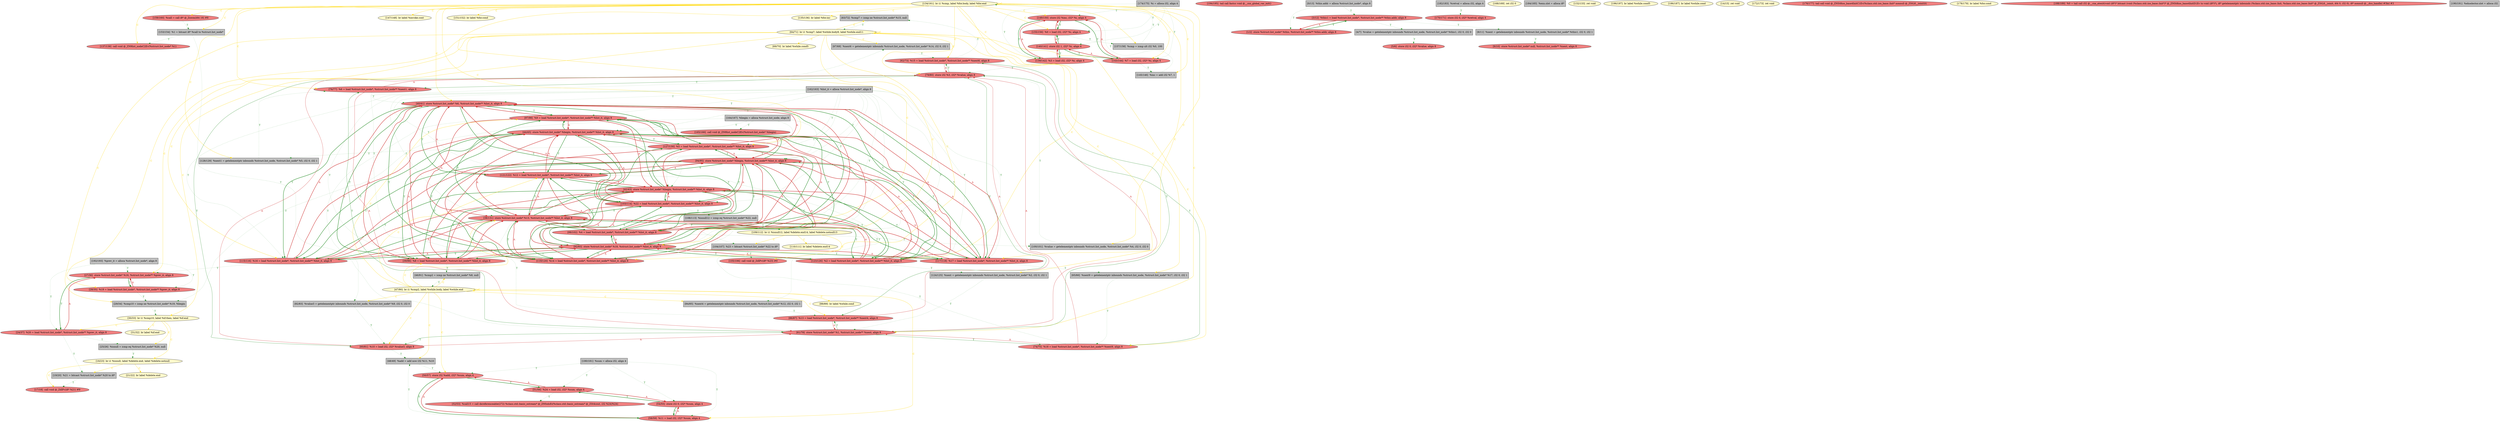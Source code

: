 
digraph G {


node856 [fillcolor=grey,label="[63/72]  %cmp7 = icmp ne %struct.list_node* %15, null",shape=rectangle,style=filled ]
node854 [fillcolor=lemonchiffon,label="[21/22]  br label %delete.end",shape=ellipse,style=filled ]
node852 [fillcolor=lemonchiffon,label="[147/148]  br label %invoke.cont",shape=ellipse,style=filled ]
node849 [fillcolor=grey,label="[25/26]  %isnull = icmp eq %struct.list_node* %20, null",shape=rectangle,style=filled ]
node848 [fillcolor=lightcoral,label="[40/41]  store %struct.list_node* %6, %struct.list_node** %list_it, align 8",shape=ellipse,style=filled ]
node845 [fillcolor=grey,label="[84/85]  %next4 = getelementptr inbounds %struct.list_node, %struct.list_node* %12, i32 0, i32 1",shape=rectangle,style=filled ]
node844 [fillcolor=grey,label="[46/91]  %cmp2 = icmp ne %struct.list_node* %8, null",shape=rectangle,style=filled ]
node843 [fillcolor=lightcoral,label="[52/53]  %call15 = call dereferenceable(272) %class.std::basic_ostream* @_ZNSolsEi(%class.std::basic_ostream* @_ZSt4cout, i32 %24)%24)",shape=ellipse,style=filled ]
node842 [fillcolor=lightcoral,label="[194/195]  tail call fastcc void @__cxx_global_var_init()",shape=ellipse,style=filled ]
node851 [fillcolor=lightcoral,label="[27/36]  store %struct.list_node* %16, %struct.list_node** %prev_it, align 8",shape=ellipse,style=filled ]
node841 [fillcolor=lightcoral,label="[54/55]  store i32 0, i32* %sum, align 4",shape=ellipse,style=filled ]
node836 [fillcolor=lightcoral,label="[149/150]  store i32 %inc, i32* %i, align 4",shape=ellipse,style=filled ]
node839 [fillcolor=lemonchiffon,label="[151/152]  br label %for.cond",shape=ellipse,style=filled ]
node761 [fillcolor=grey,label="[4/7]  %value = getelementptr inbounds %struct.list_node, %struct.list_node* %this1, i32 0, i32 0",shape=rectangle,style=filled ]
node788 [fillcolor=lightcoral,label="[97/98]  %9 = load %struct.list_node*, %struct.list_node** %list_it, align 8",shape=ellipse,style=filled ]
node817 [fillcolor=grey,label="[182/183]  %retval = alloca i32, align 4",shape=rectangle,style=filled ]
node821 [fillcolor=lemonchiffon,label="[88/89]  br label %while.cond",shape=ellipse,style=filled ]
node787 [fillcolor=lemonchiffon,label="[168/169]  ret i32 0",shape=ellipse,style=filled ]
node763 [fillcolor=lightcoral,label="[9/10]  store %struct.list_node* null, %struct.list_node** %next, align 8",shape=ellipse,style=filled ]
node797 [fillcolor=lightcoral,label="[119/120]  %14 = load %struct.list_node*, %struct.list_node** %list_it, align 8",shape=ellipse,style=filled ]
node818 [fillcolor=grey,label="[184/185]  %exn.slot = alloca i8*",shape=rectangle,style=filled ]
node796 [fillcolor=lemonchiffon,label="[110/111]  br label %delete.end14",shape=ellipse,style=filled ]
node777 [fillcolor=lightcoral,label="[51/56]  %24 = load i32, i32* %sum, align 4",shape=ellipse,style=filled ]
node781 [fillcolor=grey,label="[82/83]  %value3 = getelementptr inbounds %struct.list_node, %struct.list_node* %9, i32 0, i32 0",shape=rectangle,style=filled ]
node790 [fillcolor=lightcoral,label="[137/138]  call void @_ZN9list_nodeC2Ev(%struct.list_node* %1)",shape=ellipse,style=filled ]
node791 [fillcolor=lightcoral,label="[76/77]  %6 = load %struct.list_node*, %struct.list_node** %next1, align 8",shape=ellipse,style=filled ]
node758 [fillcolor=grey,label="[0/13]  %this.addr = alloca %struct.list_node*, align 8",shape=rectangle,style=filled ]
node823 [fillcolor=grey,label="[104/107]  %23 = bitcast %struct.list_node* %22 to i8*",shape=rectangle,style=filled ]
node824 [fillcolor=lightcoral,label="[1/2]  store %struct.list_node* %this, %struct.list_node** %this.addr, align 8",shape=ellipse,style=filled ]
node855 [fillcolor=lightcoral,label="[62/73]  %15 = load %struct.list_node*, %struct.list_node** %next6, align 8",shape=ellipse,style=filled ]
node846 [fillcolor=grey,label="[48/49]  %add = add nsw i32 %11, %10",shape=rectangle,style=filled ]
node784 [fillcolor=grey,label="[164/167]  %begin = alloca %struct.list_node, align 8",shape=rectangle,style=filled ]
node826 [fillcolor=grey,label="[19/20]  %21 = bitcast %struct.list_node* %20 to i8*",shape=rectangle,style=filled ]
node767 [fillcolor=lightcoral,label="[60/81]  %10 = load i32, i32* %value3, align 8",shape=ellipse,style=filled ]
node768 [fillcolor=lemonchiffon,label="[132/133]  ret void",shape=ellipse,style=filled ]
node764 [fillcolor=lemonchiffon,label="[16/23]  br i1 %isnull, label %delete.end, label %delete.notnull",shape=ellipse,style=filled ]
node762 [fillcolor=grey,label="[8/11]  %next = getelementptr inbounds %struct.list_node, %struct.list_node* %this1, i32 0, i32 1",shape=rectangle,style=filled ]
node766 [fillcolor=lightcoral,label="[38/131]  store %struct.list_node* %13, %struct.list_node** %list_it, align 8",shape=ellipse,style=filled ]
node838 [fillcolor=grey,label="[145/146]  %inc = add i32 %7, 1",shape=rectangle,style=filled ]
node819 [fillcolor=lightcoral,label="[28/35]  %19 = load %struct.list_node*, %struct.list_node** %prev_it, align 8",shape=ellipse,style=filled ]
node853 [fillcolor=lemonchiffon,label="[196/197]  br label %while.cond5",shape=ellipse,style=filled ]
node816 [fillcolor=grey,label="[180/181]  %sum = alloca i32, align 4",shape=rectangle,style=filled ]
node772 [fillcolor=lemonchiffon,label="[134/161]  br i1 %cmp, label %for.body, label %for.end",shape=ellipse,style=filled ]
node801 [fillcolor=grey,label="[174/175]  %i = alloca i32, align 4",shape=rectangle,style=filled ]
node785 [fillcolor=lightcoral,label="[17/18]  call void @_ZdlPv(i8* %21) #9",shape=ellipse,style=filled ]
node792 [fillcolor=lemonchiffon,label="[30/33]  br i1 %cmp10, label %if.then, label %if.end",shape=ellipse,style=filled ]
node835 [fillcolor=grey,label="[192/193]  %prev_it = alloca %struct.list_node*, align 8",shape=rectangle,style=filled ]
node789 [fillcolor=lemonchiffon,label="[135/136]  br label %for.inc",shape=ellipse,style=filled ]
node770 [fillcolor=grey,label="[29/34]  %cmp10 = icmp ne %struct.list_node* %19, %begin",shape=rectangle,style=filled ]
node773 [fillcolor=lightcoral,label="[115/116]  %16 = load %struct.list_node*, %struct.list_node** %list_it, align 8",shape=ellipse,style=filled ]
node780 [fillcolor=grey,label="[157/158]  %cmp = icmp ult i32 %0, 100",shape=rectangle,style=filled ]
node820 [fillcolor=lemonchiffon,label="[186/187]  br label %while.cond",shape=ellipse,style=filled ]
node760 [fillcolor=lemonchiffon,label="[14/15]  ret void",shape=ellipse,style=filled ]
node837 [fillcolor=lightcoral,label="[140/141]  store i32 1, i32* %i, align 4",shape=ellipse,style=filled ]
node775 [fillcolor=lightcoral,label="[58/59]  %11 = load i32, i32* %sum, align 4",shape=ellipse,style=filled ]
node847 [fillcolor=lightcoral,label="[86/87]  %13 = load %struct.list_node*, %struct.list_node** %next4, align 8",shape=ellipse,style=filled ]
node765 [fillcolor=lightcoral,label="[24/37]  %20 = load %struct.list_node*, %struct.list_node** %prev_it, align 8",shape=ellipse,style=filled ]
node803 [fillcolor=lightcoral,label="[123/126]  %2 = load %struct.list_node*, %struct.list_node** %list_it, align 8",shape=ellipse,style=filled ]
node769 [fillcolor=grey,label="[65/66]  %next9 = getelementptr inbounds %struct.list_node, %struct.list_node* %17, i32 0, i32 1",shape=rectangle,style=filled ]
node813 [fillcolor=grey,label="[128/129]  %next1 = getelementptr inbounds %struct.list_node, %struct.list_node* %5, i32 0, i32 1",shape=rectangle,style=filled ]
node783 [fillcolor=lightcoral,label="[74/75]  %18 = load %struct.list_node*, %struct.list_node** %next9, align 8",shape=ellipse,style=filled ]
node771 [fillcolor=lightcoral,label="[117/118]  %17 = load %struct.list_node*, %struct.list_node** %list_it, align 8",shape=ellipse,style=filled ]
node794 [fillcolor=lightcoral,label="[50/57]  store i32 %add, i32* %sum, align 4",shape=ellipse,style=filled ]
node776 [fillcolor=grey,label="[162/163]  %list_it = alloca %struct.list_node*, align 8",shape=rectangle,style=filled ]
node811 [fillcolor=lightcoral,label="[5/6]  store i32 0, i32* %value, align 8",shape=ellipse,style=filled ]
node795 [fillcolor=lightcoral,label="[170/171]  store i32 0, i32* %retval, align 4",shape=ellipse,style=filled ]
node786 [fillcolor=lightcoral,label="[61/78]  store %struct.list_node* %1, %struct.list_node** %next, align 8",shape=ellipse,style=filled ]
node778 [fillcolor=lightcoral,label="[159/160]  %call = call i8* @_Znwm(i64 16) #8",shape=ellipse,style=filled ]
node810 [fillcolor=lightcoral,label="[79/80]  store i32 %3, i32* %value, align 8",shape=ellipse,style=filled ]
node779 [fillcolor=lightcoral,label="[155/156]  %0 = load i32, i32* %i, align 4",shape=ellipse,style=filled ]
node798 [fillcolor=lightcoral,label="[39/96]  %8 = load %struct.list_node*, %struct.list_node** %list_it, align 8",shape=ellipse,style=filled ]
node799 [fillcolor=lightcoral,label="[99/102]  %4 = load %struct.list_node*, %struct.list_node** %list_it, align 8",shape=ellipse,style=filled ]
node802 [fillcolor=lightcoral,label="[103/114]  %22 = load %struct.list_node*, %struct.list_node** %list_it, align 8",shape=ellipse,style=filled ]
node774 [fillcolor=lemonchiffon,label="[64/71]  br i1 %cmp7, label %while.body8, label %while.end11",shape=ellipse,style=filled ]
node800 [fillcolor=lemonchiffon,label="[172/173]  ret void",shape=ellipse,style=filled ]
node828 [fillcolor=lightcoral,label="[143/144]  %7 = load i32, i32* %i, align 4",shape=ellipse,style=filled ]
node804 [fillcolor=lemonchiffon,label="[31/32]  br label %if.end",shape=ellipse,style=filled ]
node759 [fillcolor=lightcoral,label="[3/12]  %this1 = load %struct.list_node*, %struct.list_node** %this.addr, align 8",shape=ellipse,style=filled ]
node806 [fillcolor=lemonchiffon,label="[109/112]  br i1 %isnull12, label %delete.end14, label %delete.notnull13",shape=ellipse,style=filled ]
node807 [fillcolor=lightcoral,label="[121/122]  %12 = load %struct.list_node*, %struct.list_node** %list_it, align 8",shape=ellipse,style=filled ]
node814 [fillcolor=lemonchiffon,label="[69/70]  br label %while.cond5",shape=ellipse,style=filled ]
node808 [fillcolor=lightcoral,label="[92/93]  store %struct.list_node* %18, %struct.list_node** %list_it, align 8",shape=ellipse,style=filled ]
node809 [fillcolor=grey,label="[124/125]  %next = getelementptr inbounds %struct.list_node, %struct.list_node* %2, i32 0, i32 1",shape=rectangle,style=filled ]
node812 [fillcolor=lightcoral,label="[176/177]  tail call void @_ZNSt8ios_base4InitC1Ev(%class.std::ios_base::Init* nonnull @_ZStL8__ioinit)t)",shape=ellipse,style=filled ]
node815 [fillcolor=lemonchiffon,label="[178/179]  br label %for.cond",shape=ellipse,style=filled ]
node793 [fillcolor=lightcoral,label="[105/106]  call void @_ZdlPv(i8* %23) #9",shape=ellipse,style=filled ]
node822 [fillcolor=lightcoral,label="[188/189]  %0 = tail call i32 @__cxa_atexit(void (i8*)* bitcast (void (%class.std::ios_base::Init*)* @_ZNSt8ios_base4InitD1Ev to void (i8*)*), i8* getelementptr inbounds (%class.std::ios_base::Init, %class.std::ios_base::Init* @_ZStL8__ioinit, i64 0, i32 0), i8* nonnull @__dso_handle) #3le) #3",shape=ellipse,style=filled ]
node830 [fillcolor=lightcoral,label="[139/142]  %3 = load i32, i32* %i, align 4",shape=ellipse,style=filled ]
node825 [fillcolor=grey,label="[100/101]  %value = getelementptr inbounds %struct.list_node, %struct.list_node* %4, i32 0, i32 0",shape=rectangle,style=filled ]
node827 [fillcolor=grey,label="[190/191]  %ehselector.slot = alloca i32",shape=rectangle,style=filled ]
node829 [fillcolor=lightcoral,label="[42/43]  store %struct.list_node* %begin, %struct.list_node** %list_it, align 8",shape=ellipse,style=filled ]
node834 [fillcolor=lightcoral,label="[165/166]  call void @_ZN9list_nodeC2Ev(%struct.list_node* %begin)",shape=ellipse,style=filled ]
node831 [fillcolor=grey,label="[67/68]  %next6 = getelementptr inbounds %struct.list_node, %struct.list_node* %14, i32 0, i32 1",shape=rectangle,style=filled ]
node840 [fillcolor=lemonchiffon,label="[47/90]  br i1 %cmp2, label %while.body, label %while.end",shape=ellipse,style=filled ]
node832 [fillcolor=lightcoral,label="[94/95]  store %struct.list_node* %begin, %struct.list_node** %list_it, align 8",shape=ellipse,style=filled ]
node850 [fillcolor=lightcoral,label="[44/45]  store %struct.list_node* %begin, %struct.list_node** %list_it, align 8",shape=ellipse,style=filled ]
node782 [fillcolor=grey,label="[153/154]  %1 = bitcast i8* %call to %struct.list_node*",shape=rectangle,style=filled ]
node805 [fillcolor=grey,label="[108/113]  %isnull12 = icmp eq %struct.list_node* %22, null",shape=rectangle,style=filled ]
node833 [fillcolor=lightcoral,label="[127/130]  %5 = load %struct.list_node*, %struct.list_node** %list_it, align 8",shape=ellipse,style=filled ]

node848->node833 [style=solid,color=forestgreen,label="T",penwidth=2.0,fontcolor=forestgreen ]
node833->node848 [style=solid,color=firebrick3,label="A",penwidth=2.0,fontcolor=firebrick3 ]
node766->node802 [style=solid,color=forestgreen,label="T",penwidth=2.0,fontcolor=forestgreen ]
node829->node799 [style=solid,color=forestgreen,label="T",penwidth=2.0,fontcolor=forestgreen ]
node799->node829 [style=solid,color=firebrick3,label="A",penwidth=2.0,fontcolor=firebrick3 ]
node799->node850 [style=solid,color=firebrick3,label="A",penwidth=2.0,fontcolor=firebrick3 ]
node850->node799 [style=solid,color=forestgreen,label="T",penwidth=2.0,fontcolor=forestgreen ]
node788->node829 [style=solid,color=firebrick3,label="A",penwidth=2.0,fontcolor=firebrick3 ]
node829->node802 [style=solid,color=forestgreen,label="T",penwidth=2.0,fontcolor=forestgreen ]
node848->node799 [style=solid,color=forestgreen,label="T",penwidth=2.0,fontcolor=forestgreen ]
node791->node786 [style=solid,color=firebrick3,label="A",penwidth=1.0,fontcolor=firebrick3 ]
node832->node773 [style=solid,color=forestgreen,label="T",penwidth=2.0,fontcolor=forestgreen ]
node773->node832 [style=solid,color=firebrick3,label="A",penwidth=2.0,fontcolor=firebrick3 ]
node774->node792 [color=gold,label="C",fontcolor=gold ]
node774->node855 [color=gold,label="C",fontcolor=gold ]
node803->node832 [style=solid,color=firebrick3,label="A",penwidth=2.0,fontcolor=firebrick3 ]
node803->node808 [style=solid,color=firebrick3,label="A",penwidth=2.0,fontcolor=firebrick3 ]
node775->node794 [style=solid,color=firebrick3,label="A",penwidth=2.0,fontcolor=firebrick3 ]
node808->node803 [style=solid,color=forestgreen,label="T",penwidth=2.0,fontcolor=forestgreen ]
node808->node798 [style=solid,color=forestgreen,label="T",penwidth=2.0,fontcolor=forestgreen ]
node766->node771 [style=solid,color=forestgreen,label="T",penwidth=2.0,fontcolor=forestgreen ]
node807->node808 [style=solid,color=firebrick3,label="A",penwidth=2.0,fontcolor=firebrick3 ]
node771->node850 [style=solid,color=firebrick3,label="A",penwidth=2.0,fontcolor=firebrick3 ]
node850->node771 [style=solid,color=forestgreen,label="T",penwidth=2.0,fontcolor=forestgreen ]
node802->node805 [style=dotted,color=forestgreen,label="T",penwidth=1.0,fontcolor=forestgreen ]
node850->node802 [style=solid,color=forestgreen,label="T",penwidth=2.0,fontcolor=forestgreen ]
node776->node771 [style=dotted,color=forestgreen,label="T",penwidth=1.0,fontcolor=forestgreen ]
node773->node808 [style=solid,color=firebrick3,label="A",penwidth=2.0,fontcolor=firebrick3 ]
node808->node773 [style=solid,color=forestgreen,label="T",penwidth=2.0,fontcolor=forestgreen ]
node833->node829 [style=solid,color=firebrick3,label="A",penwidth=2.0,fontcolor=firebrick3 ]
node770->node792 [style=dotted,color=forestgreen,label="T",penwidth=1.0,fontcolor=forestgreen ]
node782->node786 [style=dotted,color=forestgreen,label="T",penwidth=1.0,fontcolor=forestgreen ]
node803->node809 [style=dotted,color=forestgreen,label="T",penwidth=1.0,fontcolor=forestgreen ]
node809->node786 [style=dotted,color=forestgreen,label="T",penwidth=1.0,fontcolor=forestgreen ]
node799->node825 [style=dotted,color=forestgreen,label="T",penwidth=1.0,fontcolor=forestgreen ]
node786->node783 [style=solid,color=forestgreen,label="T",penwidth=1.0,fontcolor=forestgreen ]
node758->node759 [style=dotted,color=forestgreen,label="T",penwidth=1.0,fontcolor=forestgreen ]
node802->node848 [style=solid,color=firebrick3,label="A",penwidth=2.0,fontcolor=firebrick3 ]
node762->node763 [style=dotted,color=forestgreen,label="T",penwidth=1.0,fontcolor=forestgreen ]
node826->node785 [style=dotted,color=forestgreen,label="T",penwidth=1.0,fontcolor=forestgreen ]
node851->node819 [style=solid,color=forestgreen,label="T",penwidth=2.0,fontcolor=forestgreen ]
node776->node797 [style=dotted,color=forestgreen,label="T",penwidth=1.0,fontcolor=forestgreen ]
node825->node810 [style=dotted,color=forestgreen,label="T",penwidth=1.0,fontcolor=forestgreen ]
node844->node840 [style=dotted,color=forestgreen,label="T",penwidth=1.0,fontcolor=forestgreen ]
node802->node850 [style=solid,color=firebrick3,label="A",penwidth=2.0,fontcolor=firebrick3 ]
node772->node803 [color=gold,label="C",fontcolor=gold ]
node840->node844 [color=gold,label="C",fontcolor=gold ]
node803->node829 [style=solid,color=firebrick3,label="A",penwidth=2.0,fontcolor=firebrick3 ]
node798->node829 [style=solid,color=firebrick3,label="A",penwidth=2.0,fontcolor=firebrick3 ]
node823->node793 [style=dotted,color=forestgreen,label="T",penwidth=1.0,fontcolor=forestgreen ]
node832->node799 [style=solid,color=forestgreen,label="T",penwidth=2.0,fontcolor=forestgreen ]
node807->node850 [style=solid,color=firebrick3,label="A",penwidth=2.0,fontcolor=firebrick3 ]
node765->node849 [style=dotted,color=forestgreen,label="T",penwidth=1.0,fontcolor=forestgreen ]
node819->node770 [style=dotted,color=forestgreen,label="T",penwidth=1.0,fontcolor=forestgreen ]
node773->node850 [style=solid,color=firebrick3,label="A",penwidth=2.0,fontcolor=firebrick3 ]
node802->node823 [style=dotted,color=forestgreen,label="T",penwidth=1.0,fontcolor=forestgreen ]
node765->node826 [style=dotted,color=forestgreen,label="T",penwidth=1.0,fontcolor=forestgreen ]
node802->node808 [style=solid,color=firebrick3,label="A",penwidth=2.0,fontcolor=firebrick3 ]
node776->node798 [style=dotted,color=forestgreen,label="T",penwidth=1.0,fontcolor=forestgreen ]
node830->node810 [style=dotted,color=forestgreen,label="T",penwidth=1.0,fontcolor=forestgreen ]
node776->node803 [style=dotted,color=forestgreen,label="T",penwidth=1.0,fontcolor=forestgreen ]
node840->node775 [color=gold,label="C",fontcolor=gold ]
node777->node843 [style=dotted,color=forestgreen,label="T",penwidth=1.0,fontcolor=forestgreen ]
node797->node831 [style=dotted,color=forestgreen,label="T",penwidth=1.0,fontcolor=forestgreen ]
node832->node833 [style=solid,color=forestgreen,label="T",penwidth=2.0,fontcolor=forestgreen ]
node771->node808 [style=solid,color=firebrick3,label="A",penwidth=2.0,fontcolor=firebrick3 ]
node838->node836 [style=dotted,color=forestgreen,label="T",penwidth=1.0,fontcolor=forestgreen ]
node772->node836 [color=gold,label="C",fontcolor=gold ]
node802->node829 [style=solid,color=firebrick3,label="A",penwidth=2.0,fontcolor=firebrick3 ]
node808->node807 [style=solid,color=forestgreen,label="T",penwidth=2.0,fontcolor=forestgreen ]
node776->node807 [style=dotted,color=forestgreen,label="T",penwidth=1.0,fontcolor=forestgreen ]
node848->node807 [style=solid,color=forestgreen,label="T",penwidth=2.0,fontcolor=forestgreen ]
node776->node832 [style=dotted,color=forestgreen,label="T",penwidth=1.0,fontcolor=forestgreen ]
node855->node786 [style=solid,color=firebrick3,label="A",penwidth=1.0,fontcolor=firebrick3 ]
node771->node829 [style=solid,color=firebrick3,label="A",penwidth=2.0,fontcolor=firebrick3 ]
node772->node813 [color=gold,label="C",fontcolor=gold ]
node791->node848 [style=dotted,color=forestgreen,label="T",penwidth=1.0,fontcolor=forestgreen ]
node850->node797 [style=solid,color=forestgreen,label="T",penwidth=2.0,fontcolor=forestgreen ]
node829->node773 [style=solid,color=forestgreen,label="T",penwidth=2.0,fontcolor=forestgreen ]
node786->node767 [style=solid,color=forestgreen,label="T",penwidth=1.0,fontcolor=forestgreen ]
node776->node799 [style=dotted,color=forestgreen,label="T",penwidth=1.0,fontcolor=forestgreen ]
node774->node856 [color=gold,label="C",fontcolor=gold ]
node801->node828 [style=dotted,color=forestgreen,label="T",penwidth=1.0,fontcolor=forestgreen ]
node810->node783 [style=solid,color=forestgreen,label="T",penwidth=1.0,fontcolor=forestgreen ]
node797->node766 [style=solid,color=firebrick3,label="A",penwidth=2.0,fontcolor=firebrick3 ]
node832->node807 [style=solid,color=forestgreen,label="T",penwidth=2.0,fontcolor=forestgreen ]
node807->node848 [style=solid,color=firebrick3,label="A",penwidth=2.0,fontcolor=firebrick3 ]
node766->node797 [style=solid,color=forestgreen,label="T",penwidth=2.0,fontcolor=forestgreen ]
node850->node833 [style=solid,color=forestgreen,label="T",penwidth=2.0,fontcolor=forestgreen ]
node833->node850 [style=solid,color=firebrick3,label="A",penwidth=2.0,fontcolor=firebrick3 ]
node848->node788 [style=solid,color=forestgreen,label="T",penwidth=2.0,fontcolor=forestgreen ]
node829->node798 [style=solid,color=forestgreen,label="T",penwidth=2.0,fontcolor=forestgreen ]
node764->node854 [color=gold,label="C",fontcolor=gold ]
node807->node829 [style=solid,color=firebrick3,label="A",penwidth=2.0,fontcolor=firebrick3 ]
node848->node771 [style=solid,color=forestgreen,label="T",penwidth=2.0,fontcolor=forestgreen ]
node798->node808 [style=solid,color=firebrick3,label="A",penwidth=2.0,fontcolor=firebrick3 ]
node830->node837 [style=solid,color=firebrick3,label="A",penwidth=2.0,fontcolor=firebrick3 ]
node765->node851 [style=solid,color=firebrick3,label="A",penwidth=2.0,fontcolor=firebrick3 ]
node828->node836 [style=solid,color=firebrick3,label="A",penwidth=2.0,fontcolor=firebrick3 ]
node850->node807 [style=solid,color=forestgreen,label="T",penwidth=2.0,fontcolor=forestgreen ]
node774->node851 [color=gold,label="C",fontcolor=gold ]
node798->node848 [style=solid,color=firebrick3,label="A",penwidth=2.0,fontcolor=firebrick3 ]
node802->node766 [style=solid,color=firebrick3,label="A",penwidth=2.0,fontcolor=firebrick3 ]
node775->node841 [style=solid,color=firebrick3,label="A",penwidth=2.0,fontcolor=firebrick3 ]
node829->node788 [style=solid,color=forestgreen,label="T",penwidth=2.0,fontcolor=forestgreen ]
node772->node799 [color=gold,label="C",fontcolor=gold ]
node791->node810 [style=solid,color=firebrick3,label="A",penwidth=1.0,fontcolor=firebrick3 ]
node766->node803 [style=solid,color=forestgreen,label="T",penwidth=2.0,fontcolor=forestgreen ]
node808->node797 [style=solid,color=forestgreen,label="T",penwidth=2.0,fontcolor=forestgreen ]
node776->node848 [style=dotted,color=forestgreen,label="T",penwidth=1.0,fontcolor=forestgreen ]
node803->node848 [style=solid,color=firebrick3,label="A",penwidth=2.0,fontcolor=firebrick3 ]
node848->node802 [style=solid,color=forestgreen,label="T",penwidth=2.0,fontcolor=forestgreen ]
node788->node832 [style=solid,color=firebrick3,label="A",penwidth=2.0,fontcolor=firebrick3 ]
node794->node775 [style=solid,color=forestgreen,label="T",penwidth=2.0,fontcolor=forestgreen ]
node774->node774 [color=gold,label="C",fontcolor=gold ]
node832->node802 [style=solid,color=forestgreen,label="T",penwidth=2.0,fontcolor=forestgreen ]
node806->node796 [color=gold,label="C",fontcolor=gold ]
node788->node848 [style=solid,color=firebrick3,label="A",penwidth=2.0,fontcolor=firebrick3 ]
node840->node847 [color=gold,label="C",fontcolor=gold ]
node840->node798 [color=gold,label="C",fontcolor=gold ]
node840->node767 [color=gold,label="C",fontcolor=gold ]
node803->node766 [style=solid,color=firebrick3,label="A",penwidth=2.0,fontcolor=firebrick3 ]
node830->node836 [style=solid,color=firebrick3,label="A",penwidth=2.0,fontcolor=firebrick3 ]
node767->node810 [style=solid,color=firebrick3,label="A",penwidth=1.0,fontcolor=firebrick3 ]
node778->node782 [style=dotted,color=forestgreen,label="T",penwidth=1.0,fontcolor=forestgreen ]
node833->node766 [style=solid,color=firebrick3,label="A",penwidth=2.0,fontcolor=firebrick3 ]
node772->node789 [color=gold,label="C",fontcolor=gold ]
node784->node770 [style=dotted,color=forestgreen,label="T",penwidth=1.0,fontcolor=forestgreen ]
node832->node771 [style=solid,color=forestgreen,label="T",penwidth=2.0,fontcolor=forestgreen ]
node759->node761 [style=dotted,color=forestgreen,label="T",penwidth=1.0,fontcolor=forestgreen ]
node772->node791 [color=gold,label="C",fontcolor=gold ]
node774->node770 [color=gold,label="C",fontcolor=gold ]
node774->node814 [color=gold,label="C",fontcolor=gold ]
node764->node826 [color=gold,label="C",fontcolor=gold ]
node772->node772 [color=gold,label="C",fontcolor=gold ]
node779->node780 [style=dotted,color=forestgreen,label="T",penwidth=1.0,fontcolor=forestgreen ]
node837->node830 [style=solid,color=forestgreen,label="T",penwidth=2.0,fontcolor=forestgreen ]
node808->node771 [style=solid,color=forestgreen,label="T",penwidth=2.0,fontcolor=forestgreen ]
node836->node828 [style=solid,color=forestgreen,label="T",penwidth=2.0,fontcolor=forestgreen ]
node758->node824 [style=dotted,color=forestgreen,label="T",penwidth=1.0,fontcolor=forestgreen ]
node797->node829 [style=solid,color=firebrick3,label="A",penwidth=2.0,fontcolor=firebrick3 ]
node845->node847 [style=dotted,color=forestgreen,label="T",penwidth=1.0,fontcolor=forestgreen ]
node792->node765 [color=gold,label="C",fontcolor=gold ]
node792->node849 [color=gold,label="C",fontcolor=gold ]
node788->node808 [style=solid,color=firebrick3,label="A",penwidth=2.0,fontcolor=firebrick3 ]
node832->node788 [style=solid,color=forestgreen,label="T",penwidth=2.0,fontcolor=forestgreen ]
node797->node850 [style=solid,color=firebrick3,label="A",penwidth=2.0,fontcolor=firebrick3 ]
node772->node852 [color=gold,label="C",fontcolor=gold ]
node772->node782 [color=gold,label="C",fontcolor=gold ]
node772->node779 [color=gold,label="C",fontcolor=gold ]
node775->node846 [style=dotted,color=forestgreen,label="T",penwidth=1.0,fontcolor=forestgreen ]
node774->node797 [color=gold,label="C",fontcolor=gold ]
node774->node773 [color=gold,label="C",fontcolor=gold ]
node849->node764 [style=dotted,color=forestgreen,label="T",penwidth=1.0,fontcolor=forestgreen ]
node810->node767 [style=solid,color=forestgreen,label="T",penwidth=1.0,fontcolor=forestgreen ]
node841->node775 [style=solid,color=forestgreen,label="T",penwidth=2.0,fontcolor=forestgreen ]
node802->node832 [style=solid,color=firebrick3,label="A",penwidth=2.0,fontcolor=firebrick3 ]
node764->node785 [color=gold,label="C",fontcolor=gold ]
node772->node810 [color=gold,label="C",fontcolor=gold ]
node771->node848 [style=solid,color=firebrick3,label="A",penwidth=2.0,fontcolor=firebrick3 ]
node772->node839 [color=gold,label="C",fontcolor=gold ]
node792->node804 [color=gold,label="C",fontcolor=gold ]
node772->node778 [color=gold,label="C",fontcolor=gold ]
node772->node828 [color=gold,label="C",fontcolor=gold ]
node759->node762 [style=dotted,color=forestgreen,label="T",penwidth=1.0,fontcolor=forestgreen ]
node774->node771 [color=gold,label="C",fontcolor=gold ]
node771->node769 [style=dotted,color=forestgreen,label="T",penwidth=1.0,fontcolor=forestgreen ]
node840->node845 [color=gold,label="C",fontcolor=gold ]
node840->node840 [color=gold,label="C",fontcolor=gold ]
node856->node774 [style=dotted,color=forestgreen,label="T",penwidth=1.0,fontcolor=forestgreen ]
node792->node764 [color=gold,label="C",fontcolor=gold ]
node840->node821 [color=gold,label="C",fontcolor=gold ]
node829->node833 [style=solid,color=forestgreen,label="T",penwidth=2.0,fontcolor=forestgreen ]
node794->node777 [style=solid,color=forestgreen,label="T",penwidth=2.0,fontcolor=forestgreen ]
node828->node838 [style=dotted,color=forestgreen,label="T",penwidth=1.0,fontcolor=forestgreen ]
node772->node833 [color=gold,label="C",fontcolor=gold ]
node808->node799 [style=solid,color=forestgreen,label="T",penwidth=2.0,fontcolor=forestgreen ]
node829->node803 [style=solid,color=forestgreen,label="T",penwidth=2.0,fontcolor=forestgreen ]
node816->node777 [style=dotted,color=forestgreen,label="T",penwidth=1.0,fontcolor=forestgreen ]
node837->node779 [style=solid,color=forestgreen,label="T",penwidth=2.0,fontcolor=forestgreen ]
node773->node848 [style=solid,color=firebrick3,label="A",penwidth=2.0,fontcolor=firebrick3 ]
node766->node798 [style=solid,color=forestgreen,label="T",penwidth=2.0,fontcolor=forestgreen ]
node772->node786 [color=gold,label="C",fontcolor=gold ]
node799->node848 [style=solid,color=firebrick3,label="A",penwidth=2.0,fontcolor=firebrick3 ]
node807->node845 [style=dotted,color=forestgreen,label="T",penwidth=1.0,fontcolor=forestgreen ]
node829->node797 [style=solid,color=forestgreen,label="T",penwidth=2.0,fontcolor=forestgreen ]
node774->node819 [color=gold,label="C",fontcolor=gold ]
node840->node766 [color=gold,label="C",fontcolor=gold ]
node840->node807 [color=gold,label="C",fontcolor=gold ]
node761->node811 [style=dotted,color=forestgreen,label="T",penwidth=1.0,fontcolor=forestgreen ]
node829->node807 [style=solid,color=forestgreen,label="T",penwidth=2.0,fontcolor=forestgreen ]
node840->node846 [color=gold,label="C",fontcolor=gold ]
node784->node829 [style=dotted,color=forestgreen,label="T",penwidth=1.0,fontcolor=forestgreen ]
node784->node832 [style=dotted,color=forestgreen,label="T",penwidth=1.0,fontcolor=forestgreen ]
node855->node856 [style=dotted,color=forestgreen,label="T",penwidth=1.0,fontcolor=forestgreen ]
node840->node794 [color=gold,label="C",fontcolor=gold ]
node848->node797 [style=solid,color=forestgreen,label="T",penwidth=2.0,fontcolor=forestgreen ]
node824->node759 [style=solid,color=forestgreen,label="T",penwidth=2.0,fontcolor=forestgreen ]
node771->node832 [style=solid,color=firebrick3,label="A",penwidth=2.0,fontcolor=firebrick3 ]
node850->node803 [style=solid,color=forestgreen,label="T",penwidth=2.0,fontcolor=forestgreen ]
node846->node794 [style=dotted,color=forestgreen,label="T",penwidth=1.0,fontcolor=forestgreen ]
node850->node798 [style=solid,color=forestgreen,label="T",penwidth=2.0,fontcolor=forestgreen ]
node841->node777 [style=solid,color=forestgreen,label="T",penwidth=2.0,fontcolor=forestgreen ]
node777->node794 [style=solid,color=firebrick3,label="A",penwidth=2.0,fontcolor=firebrick3 ]
node819->node851 [style=solid,color=firebrick3,label="A",penwidth=2.0,fontcolor=firebrick3 ]
node833->node832 [style=solid,color=firebrick3,label="A",penwidth=2.0,fontcolor=firebrick3 ]
node855->node810 [style=solid,color=firebrick3,label="A",penwidth=1.0,fontcolor=firebrick3 ]
node774->node769 [color=gold,label="C",fontcolor=gold ]
node772->node809 [color=gold,label="C",fontcolor=gold ]
node816->node794 [style=dotted,color=forestgreen,label="T",penwidth=1.0,fontcolor=forestgreen ]
node773->node851 [style=dotted,color=forestgreen,label="T",penwidth=1.0,fontcolor=forestgreen ]
node847->node766 [style=dotted,color=forestgreen,label="T",penwidth=1.0,fontcolor=forestgreen ]
node807->node766 [style=solid,color=firebrick3,label="A",penwidth=2.0,fontcolor=firebrick3 ]
node772->node848 [color=gold,label="C",fontcolor=gold ]
node810->node847 [style=solid,color=forestgreen,label="T",penwidth=1.0,fontcolor=forestgreen ]
node767->node846 [style=dotted,color=forestgreen,label="T",penwidth=1.0,fontcolor=forestgreen ]
node772->node825 [color=gold,label="C",fontcolor=gold ]
node799->node766 [style=solid,color=firebrick3,label="A",penwidth=2.0,fontcolor=firebrick3 ]
node769->node783 [style=dotted,color=forestgreen,label="T",penwidth=1.0,fontcolor=forestgreen ]
node807->node832 [style=solid,color=firebrick3,label="A",penwidth=2.0,fontcolor=firebrick3 ]
node847->node810 [style=solid,color=firebrick3,label="A",penwidth=1.0,fontcolor=firebrick3 ]
node759->node824 [style=solid,color=firebrick3,label="A",penwidth=2.0,fontcolor=firebrick3 ]
node788->node766 [style=solid,color=firebrick3,label="A",penwidth=2.0,fontcolor=firebrick3 ]
node776->node802 [style=dotted,color=forestgreen,label="T",penwidth=1.0,fontcolor=forestgreen ]
node774->node831 [color=gold,label="C",fontcolor=gold ]
node836->node779 [style=solid,color=forestgreen,label="T",penwidth=2.0,fontcolor=forestgreen ]
node776->node773 [style=dotted,color=forestgreen,label="T",penwidth=1.0,fontcolor=forestgreen ]
node779->node836 [style=solid,color=firebrick3,label="A",penwidth=2.0,fontcolor=firebrick3 ]
node783->node810 [style=solid,color=firebrick3,label="A",penwidth=1.0,fontcolor=firebrick3 ]
node798->node832 [style=solid,color=firebrick3,label="A",penwidth=2.0,fontcolor=firebrick3 ]
node835->node819 [style=dotted,color=forestgreen,label="T",penwidth=1.0,fontcolor=forestgreen ]
node832->node798 [style=solid,color=forestgreen,label="T",penwidth=2.0,fontcolor=forestgreen ]
node848->node803 [style=solid,color=forestgreen,label="T",penwidth=2.0,fontcolor=forestgreen ]
node786->node791 [style=solid,color=forestgreen,label="T",penwidth=1.0,fontcolor=forestgreen ]
node806->node793 [color=gold,label="C",fontcolor=gold ]
node829->node771 [style=solid,color=forestgreen,label="T",penwidth=2.0,fontcolor=forestgreen ]
node783->node808 [style=dotted,color=forestgreen,label="T",penwidth=1.0,fontcolor=forestgreen ]
node833->node808 [style=solid,color=firebrick3,label="A",penwidth=2.0,fontcolor=firebrick3 ]
node777->node841 [style=solid,color=firebrick3,label="A",penwidth=2.0,fontcolor=firebrick3 ]
node810->node855 [style=solid,color=forestgreen,label="T",penwidth=1.0,fontcolor=forestgreen ]
node808->node833 [style=solid,color=forestgreen,label="T",penwidth=2.0,fontcolor=forestgreen ]
node847->node786 [style=solid,color=firebrick3,label="A",penwidth=1.0,fontcolor=firebrick3 ]
node828->node837 [style=solid,color=firebrick3,label="A",penwidth=2.0,fontcolor=firebrick3 ]
node850->node773 [style=solid,color=forestgreen,label="T",penwidth=2.0,fontcolor=forestgreen ]
node837->node828 [style=solid,color=forestgreen,label="T",penwidth=2.0,fontcolor=forestgreen ]
node810->node791 [style=solid,color=forestgreen,label="T",penwidth=1.0,fontcolor=forestgreen ]
node783->node786 [style=solid,color=firebrick3,label="A",penwidth=1.0,fontcolor=firebrick3 ]
node798->node766 [style=solid,color=firebrick3,label="A",penwidth=2.0,fontcolor=firebrick3 ]
node808->node802 [style=solid,color=forestgreen,label="T",penwidth=2.0,fontcolor=forestgreen ]
node773->node829 [style=solid,color=firebrick3,label="A",penwidth=2.0,fontcolor=firebrick3 ]
node772->node790 [color=gold,label="C",fontcolor=gold ]
node851->node765 [style=solid,color=forestgreen,label="T",penwidth=2.0,fontcolor=forestgreen ]
node840->node781 [color=gold,label="C",fontcolor=gold ]
node848->node798 [style=solid,color=forestgreen,label="T",penwidth=2.0,fontcolor=forestgreen ]
node836->node830 [style=solid,color=forestgreen,label="T",penwidth=2.0,fontcolor=forestgreen ]
node766->node807 [style=solid,color=forestgreen,label="T",penwidth=2.0,fontcolor=forestgreen ]
node840->node788 [color=gold,label="C",fontcolor=gold ]
node817->node795 [style=dotted,color=forestgreen,label="T",penwidth=1.0,fontcolor=forestgreen ]
node784->node834 [style=dotted,color=forestgreen,label="T",penwidth=1.0,fontcolor=forestgreen ]
node850->node788 [style=solid,color=forestgreen,label="T",penwidth=2.0,fontcolor=forestgreen ]
node788->node781 [style=dotted,color=forestgreen,label="T",penwidth=1.0,fontcolor=forestgreen ]
node766->node788 [style=solid,color=forestgreen,label="T",penwidth=2.0,fontcolor=forestgreen ]
node835->node765 [style=dotted,color=forestgreen,label="T",penwidth=1.0,fontcolor=forestgreen ]
node766->node799 [style=solid,color=forestgreen,label="T",penwidth=2.0,fontcolor=forestgreen ]
node813->node791 [style=dotted,color=forestgreen,label="T",penwidth=1.0,fontcolor=forestgreen ]
node772->node838 [color=gold,label="C",fontcolor=gold ]
node772->node780 [color=gold,label="C",fontcolor=gold ]
node832->node803 [style=solid,color=forestgreen,label="T",penwidth=2.0,fontcolor=forestgreen ]
node801->node830 [style=dotted,color=forestgreen,label="T",penwidth=1.0,fontcolor=forestgreen ]
node832->node797 [style=solid,color=forestgreen,label="T",penwidth=2.0,fontcolor=forestgreen ]
node798->node850 [style=solid,color=firebrick3,label="A",penwidth=2.0,fontcolor=firebrick3 ]
node772->node830 [color=gold,label="C",fontcolor=gold ]
node801->node837 [style=dotted,color=forestgreen,label="T",penwidth=1.0,fontcolor=forestgreen ]
node771->node766 [style=solid,color=firebrick3,label="A",penwidth=2.0,fontcolor=firebrick3 ]
node776->node829 [style=dotted,color=forestgreen,label="T",penwidth=1.0,fontcolor=forestgreen ]
node797->node848 [style=solid,color=firebrick3,label="A",penwidth=2.0,fontcolor=firebrick3 ]
node784->node850 [style=dotted,color=forestgreen,label="T",penwidth=1.0,fontcolor=forestgreen ]
node831->node855 [style=dotted,color=forestgreen,label="T",penwidth=1.0,fontcolor=forestgreen ]
node779->node837 [style=solid,color=firebrick3,label="A",penwidth=2.0,fontcolor=firebrick3 ]
node801->node779 [style=dotted,color=forestgreen,label="T",penwidth=1.0,fontcolor=forestgreen ]
node806->node823 [color=gold,label="C",fontcolor=gold ]
node776->node833 [style=dotted,color=forestgreen,label="T",penwidth=1.0,fontcolor=forestgreen ]
node774->node808 [color=gold,label="C",fontcolor=gold ]
node774->node783 [color=gold,label="C",fontcolor=gold ]
node803->node850 [style=solid,color=firebrick3,label="A",penwidth=2.0,fontcolor=firebrick3 ]
node786->node847 [style=solid,color=forestgreen,label="T",penwidth=1.0,fontcolor=forestgreen ]
node776->node850 [style=dotted,color=forestgreen,label="T",penwidth=1.0,fontcolor=forestgreen ]
node805->node806 [style=dotted,color=forestgreen,label="T",penwidth=1.0,fontcolor=forestgreen ]
node808->node788 [style=solid,color=forestgreen,label="T",penwidth=2.0,fontcolor=forestgreen ]
node799->node808 [style=solid,color=firebrick3,label="A",penwidth=2.0,fontcolor=firebrick3 ]
node797->node808 [style=solid,color=firebrick3,label="A",penwidth=2.0,fontcolor=firebrick3 ]
node776->node788 [style=dotted,color=forestgreen,label="T",penwidth=1.0,fontcolor=forestgreen ]
node788->node850 [style=solid,color=firebrick3,label="A",penwidth=2.0,fontcolor=firebrick3 ]
node848->node773 [style=solid,color=forestgreen,label="T",penwidth=2.0,fontcolor=forestgreen ]
node835->node851 [style=dotted,color=forestgreen,label="T",penwidth=1.0,fontcolor=forestgreen ]
node798->node844 [style=dotted,color=forestgreen,label="T",penwidth=1.0,fontcolor=forestgreen ]
node776->node808 [style=dotted,color=forestgreen,label="T",penwidth=1.0,fontcolor=forestgreen ]
node773->node766 [style=solid,color=firebrick3,label="A",penwidth=2.0,fontcolor=firebrick3 ]
node797->node832 [style=solid,color=firebrick3,label="A",penwidth=2.0,fontcolor=firebrick3 ]
node781->node767 [style=dotted,color=forestgreen,label="T",penwidth=1.0,fontcolor=forestgreen ]
node786->node855 [style=solid,color=forestgreen,label="T",penwidth=1.0,fontcolor=forestgreen ]
node766->node773 [style=solid,color=forestgreen,label="T",penwidth=2.0,fontcolor=forestgreen ]
node816->node841 [style=dotted,color=forestgreen,label="T",penwidth=1.0,fontcolor=forestgreen ]
node776->node766 [style=dotted,color=forestgreen,label="T",penwidth=1.0,fontcolor=forestgreen ]
node801->node836 [style=dotted,color=forestgreen,label="T",penwidth=1.0,fontcolor=forestgreen ]
node799->node832 [style=solid,color=firebrick3,label="A",penwidth=2.0,fontcolor=firebrick3 ]
node833->node813 [style=dotted,color=forestgreen,label="T",penwidth=1.0,fontcolor=forestgreen ]
node782->node790 [style=dotted,color=forestgreen,label="T",penwidth=1.0,fontcolor=forestgreen ]
node767->node786 [style=solid,color=firebrick3,label="A",penwidth=1.0,fontcolor=firebrick3 ]
node766->node833 [style=solid,color=forestgreen,label="T",penwidth=2.0,fontcolor=forestgreen ]
node780->node772 [style=dotted,color=forestgreen,label="T",penwidth=1.0,fontcolor=forestgreen ]
node816->node775 [style=dotted,color=forestgreen,label="T",penwidth=1.0,fontcolor=forestgreen ]


}
